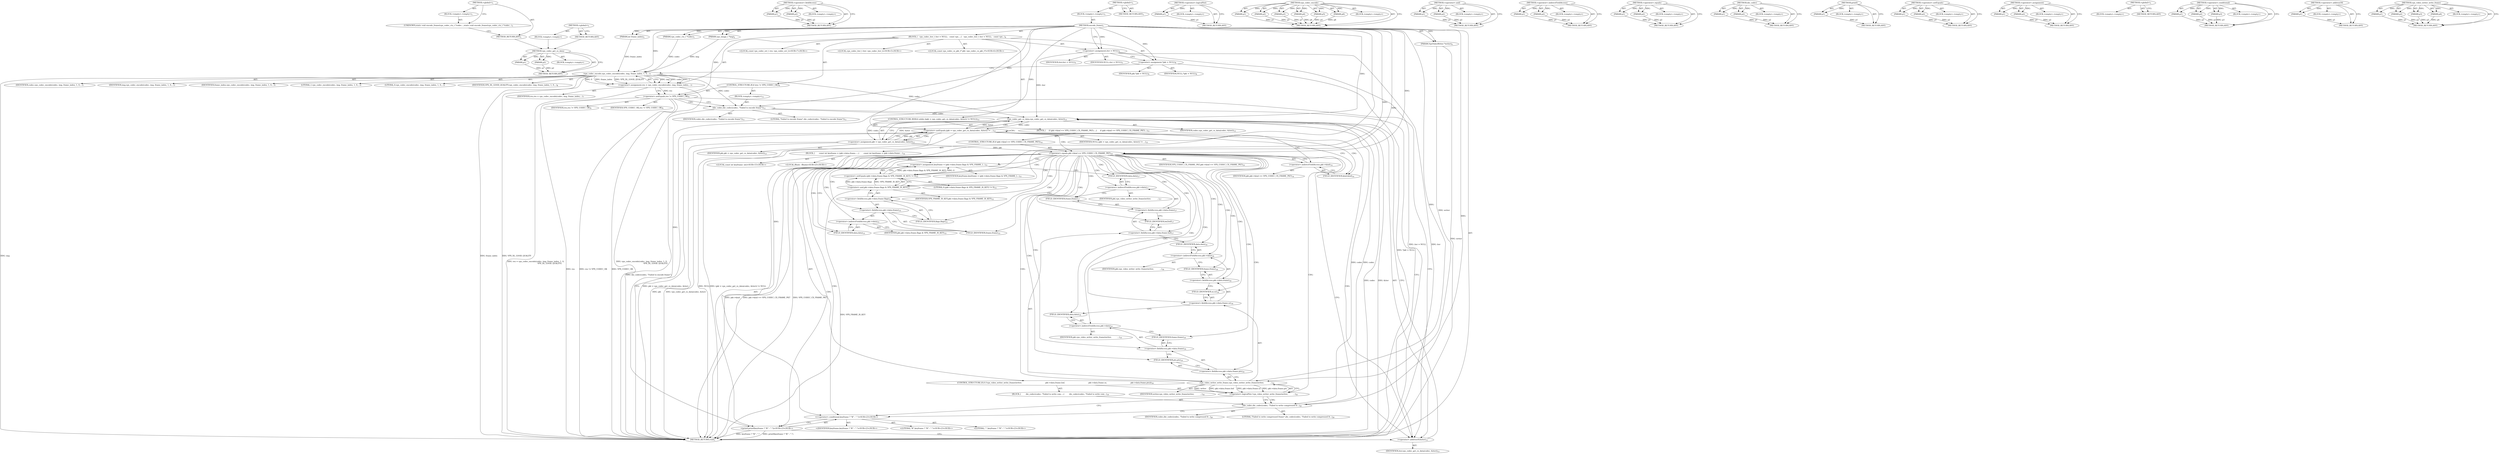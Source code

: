digraph "&lt;global&gt;" {
vulnerable_167 [label=<(METHOD,vpx_codec_get_cx_data)>];
vulnerable_168 [label=<(PARAM,p1)>];
vulnerable_169 [label=<(PARAM,p2)>];
vulnerable_170 [label=<(BLOCK,&lt;empty&gt;,&lt;empty&gt;)>];
vulnerable_171 [label=<(METHOD_RETURN,ANY)>];
vulnerable_191 [label=<(METHOD,&lt;operator&gt;.fieldAccess)>];
vulnerable_192 [label=<(PARAM,p1)>];
vulnerable_193 [label=<(PARAM,p2)>];
vulnerable_194 [label=<(BLOCK,&lt;empty&gt;,&lt;empty&gt;)>];
vulnerable_195 [label=<(METHOD_RETURN,ANY)>];
vulnerable_6 [label=<(METHOD,&lt;global&gt;)<SUB>1</SUB>>];
vulnerable_7 [label=<(BLOCK,&lt;empty&gt;,&lt;empty&gt;)<SUB>1</SUB>>];
vulnerable_8 [label=<(METHOD,encode_frame)<SUB>1</SUB>>];
vulnerable_9 [label=<(PARAM,vpx_codec_ctx_t *codec)<SUB>1</SUB>>];
vulnerable_10 [label=<(PARAM,vpx_image_t *img)<SUB>2</SUB>>];
vulnerable_11 [label=<(PARAM,int frame_index)<SUB>3</SUB>>];
vulnerable_12 [label=<(PARAM,VpxVideoWriter *writer)<SUB>4</SUB>>];
vulnerable_13 [label=<(BLOCK,{
   vpx_codec_iter_t iter = NULL;
   const vpx...,{
   vpx_codec_iter_t iter = NULL;
   const vpx...)<SUB>4</SUB>>];
vulnerable_14 [label="<(LOCAL,vpx_codec_iter_t iter: vpx_codec_iter_t)<SUB>5</SUB>>"];
vulnerable_15 [label=<(&lt;operator&gt;.assignment,iter = NULL)<SUB>5</SUB>>];
vulnerable_16 [label=<(IDENTIFIER,iter,iter = NULL)<SUB>5</SUB>>];
vulnerable_17 [label=<(IDENTIFIER,NULL,iter = NULL)<SUB>5</SUB>>];
vulnerable_18 [label="<(LOCAL,const vpx_codec_cx_pkt_t* pkt: vpx_codec_cx_pkt_t*)<SUB>6</SUB>>"];
vulnerable_19 [label=<(&lt;operator&gt;.assignment,*pkt = NULL)<SUB>6</SUB>>];
vulnerable_20 [label=<(IDENTIFIER,pkt,*pkt = NULL)<SUB>6</SUB>>];
vulnerable_21 [label=<(IDENTIFIER,NULL,*pkt = NULL)<SUB>6</SUB>>];
vulnerable_22 [label="<(LOCAL,const vpx_codec_err_t res: vpx_codec_err_t)<SUB>7</SUB>>"];
vulnerable_23 [label=<(&lt;operator&gt;.assignment,res = vpx_codec_encode(codec, img, frame_index,...)<SUB>7</SUB>>];
vulnerable_24 [label=<(IDENTIFIER,res,res = vpx_codec_encode(codec, img, frame_index,...)<SUB>7</SUB>>];
vulnerable_25 [label=<(vpx_codec_encode,vpx_codec_encode(codec, img, frame_index, 1, 0,...)<SUB>7</SUB>>];
vulnerable_26 [label=<(IDENTIFIER,codec,vpx_codec_encode(codec, img, frame_index, 1, 0,...)<SUB>7</SUB>>];
vulnerable_27 [label=<(IDENTIFIER,img,vpx_codec_encode(codec, img, frame_index, 1, 0,...)<SUB>7</SUB>>];
vulnerable_28 [label=<(IDENTIFIER,frame_index,vpx_codec_encode(codec, img, frame_index, 1, 0,...)<SUB>7</SUB>>];
vulnerable_29 [label=<(LITERAL,1,vpx_codec_encode(codec, img, frame_index, 1, 0,...)<SUB>7</SUB>>];
vulnerable_30 [label=<(LITERAL,0,vpx_codec_encode(codec, img, frame_index, 1, 0,...)<SUB>7</SUB>>];
vulnerable_31 [label=<(IDENTIFIER,VPX_DL_GOOD_QUALITY,vpx_codec_encode(codec, img, frame_index, 1, 0,...)<SUB>8</SUB>>];
vulnerable_32 [label=<(CONTROL_STRUCTURE,IF,if (res != VPX_CODEC_OK))<SUB>9</SUB>>];
vulnerable_33 [label=<(&lt;operator&gt;.notEquals,res != VPX_CODEC_OK)<SUB>9</SUB>>];
vulnerable_34 [label=<(IDENTIFIER,res,res != VPX_CODEC_OK)<SUB>9</SUB>>];
vulnerable_35 [label=<(IDENTIFIER,VPX_CODEC_OK,res != VPX_CODEC_OK)<SUB>9</SUB>>];
vulnerable_36 [label=<(BLOCK,&lt;empty&gt;,&lt;empty&gt;)<SUB>11</SUB>>];
vulnerable_37 [label=<(die_codec,die_codec(codec, &quot;Failed to encode frame&quot;))<SUB>11</SUB>>];
vulnerable_38 [label=<(IDENTIFIER,codec,die_codec(codec, &quot;Failed to encode frame&quot;))<SUB>11</SUB>>];
vulnerable_39 [label=<(LITERAL,&quot;Failed to encode frame&quot;,die_codec(codec, &quot;Failed to encode frame&quot;))<SUB>11</SUB>>];
vulnerable_40 [label=<(CONTROL_STRUCTURE,WHILE,while ((pkt = vpx_codec_get_cx_data(codec, &amp;iter)) != NULL))<SUB>13</SUB>>];
vulnerable_41 [label=<(&lt;operator&gt;.notEquals,(pkt = vpx_codec_get_cx_data(codec, &amp;iter)) != ...)<SUB>13</SUB>>];
vulnerable_42 [label=<(&lt;operator&gt;.assignment,pkt = vpx_codec_get_cx_data(codec, &amp;iter))<SUB>13</SUB>>];
vulnerable_43 [label=<(IDENTIFIER,pkt,pkt = vpx_codec_get_cx_data(codec, &amp;iter))<SUB>13</SUB>>];
vulnerable_44 [label=<(vpx_codec_get_cx_data,vpx_codec_get_cx_data(codec, &amp;iter))<SUB>13</SUB>>];
vulnerable_45 [label=<(IDENTIFIER,codec,vpx_codec_get_cx_data(codec, &amp;iter))<SUB>13</SUB>>];
vulnerable_46 [label=<(&lt;operator&gt;.addressOf,&amp;iter)<SUB>13</SUB>>];
vulnerable_47 [label=<(IDENTIFIER,iter,vpx_codec_get_cx_data(codec, &amp;iter))<SUB>13</SUB>>];
vulnerable_48 [label=<(IDENTIFIER,NULL,(pkt = vpx_codec_get_cx_data(codec, &amp;iter)) != ...)<SUB>13</SUB>>];
vulnerable_49 [label=<(BLOCK,{
     if (pkt-&gt;kind == VPX_CODEC_CX_FRAME_PKT)...,{
     if (pkt-&gt;kind == VPX_CODEC_CX_FRAME_PKT)...)<SUB>13</SUB>>];
vulnerable_50 [label=<(CONTROL_STRUCTURE,IF,if (pkt-&gt;kind == VPX_CODEC_CX_FRAME_PKT))<SUB>14</SUB>>];
vulnerable_51 [label=<(&lt;operator&gt;.equals,pkt-&gt;kind == VPX_CODEC_CX_FRAME_PKT)<SUB>14</SUB>>];
vulnerable_52 [label=<(&lt;operator&gt;.indirectFieldAccess,pkt-&gt;kind)<SUB>14</SUB>>];
vulnerable_53 [label=<(IDENTIFIER,pkt,pkt-&gt;kind == VPX_CODEC_CX_FRAME_PKT)<SUB>14</SUB>>];
vulnerable_54 [label=<(FIELD_IDENTIFIER,kind,kind)<SUB>14</SUB>>];
vulnerable_55 [label=<(IDENTIFIER,VPX_CODEC_CX_FRAME_PKT,pkt-&gt;kind == VPX_CODEC_CX_FRAME_PKT)<SUB>14</SUB>>];
vulnerable_56 [label=<(BLOCK,{
       const int keyframe = (pkt-&gt;data.frame....,{
       const int keyframe = (pkt-&gt;data.frame....)<SUB>14</SUB>>];
vulnerable_57 [label="<(LOCAL,const int keyframe: int)<SUB>15</SUB>>"];
vulnerable_58 [label=<(&lt;operator&gt;.assignment,keyframe = (pkt-&gt;data.frame.flags &amp; VPX_FRAME_I...)<SUB>15</SUB>>];
vulnerable_59 [label=<(IDENTIFIER,keyframe,keyframe = (pkt-&gt;data.frame.flags &amp; VPX_FRAME_I...)<SUB>15</SUB>>];
vulnerable_60 [label=<(&lt;operator&gt;.notEquals,(pkt-&gt;data.frame.flags &amp; VPX_FRAME_IS_KEY) != 0)<SUB>15</SUB>>];
vulnerable_61 [label=<(&lt;operator&gt;.and,pkt-&gt;data.frame.flags &amp; VPX_FRAME_IS_KEY)<SUB>15</SUB>>];
vulnerable_62 [label=<(&lt;operator&gt;.fieldAccess,pkt-&gt;data.frame.flags)<SUB>15</SUB>>];
vulnerable_63 [label=<(&lt;operator&gt;.fieldAccess,pkt-&gt;data.frame)<SUB>15</SUB>>];
vulnerable_64 [label=<(&lt;operator&gt;.indirectFieldAccess,pkt-&gt;data)<SUB>15</SUB>>];
vulnerable_65 [label=<(IDENTIFIER,pkt,pkt-&gt;data.frame.flags &amp; VPX_FRAME_IS_KEY)<SUB>15</SUB>>];
vulnerable_66 [label=<(FIELD_IDENTIFIER,data,data)<SUB>15</SUB>>];
vulnerable_67 [label=<(FIELD_IDENTIFIER,frame,frame)<SUB>15</SUB>>];
vulnerable_68 [label=<(FIELD_IDENTIFIER,flags,flags)<SUB>15</SUB>>];
vulnerable_69 [label=<(IDENTIFIER,VPX_FRAME_IS_KEY,pkt-&gt;data.frame.flags &amp; VPX_FRAME_IS_KEY)<SUB>15</SUB>>];
vulnerable_70 [label=<(LITERAL,0,(pkt-&gt;data.frame.flags &amp; VPX_FRAME_IS_KEY) != 0)<SUB>15</SUB>>];
vulnerable_71 [label=<(CONTROL_STRUCTURE,IF,if (!vpx_video_writer_write_frame(writer,
                                        pkt-&gt;data.frame.buf,
                                        pkt-&gt;data.frame.sz,
                                        pkt-&gt;data.frame.pts)))<SUB>16</SUB>>];
vulnerable_72 [label=<(&lt;operator&gt;.logicalNot,!vpx_video_writer_write_frame(writer,
         ...)<SUB>16</SUB>>];
vulnerable_73 [label=<(vpx_video_writer_write_frame,vpx_video_writer_write_frame(writer,
          ...)<SUB>16</SUB>>];
vulnerable_74 [label=<(IDENTIFIER,writer,vpx_video_writer_write_frame(writer,
          ...)<SUB>16</SUB>>];
vulnerable_75 [label=<(&lt;operator&gt;.fieldAccess,pkt-&gt;data.frame.buf)<SUB>17</SUB>>];
vulnerable_76 [label=<(&lt;operator&gt;.fieldAccess,pkt-&gt;data.frame)<SUB>17</SUB>>];
vulnerable_77 [label=<(&lt;operator&gt;.indirectFieldAccess,pkt-&gt;data)<SUB>17</SUB>>];
vulnerable_78 [label=<(IDENTIFIER,pkt,vpx_video_writer_write_frame(writer,
          ...)<SUB>17</SUB>>];
vulnerable_79 [label=<(FIELD_IDENTIFIER,data,data)<SUB>17</SUB>>];
vulnerable_80 [label=<(FIELD_IDENTIFIER,frame,frame)<SUB>17</SUB>>];
vulnerable_81 [label=<(FIELD_IDENTIFIER,buf,buf)<SUB>17</SUB>>];
vulnerable_82 [label=<(&lt;operator&gt;.fieldAccess,pkt-&gt;data.frame.sz)<SUB>18</SUB>>];
vulnerable_83 [label=<(&lt;operator&gt;.fieldAccess,pkt-&gt;data.frame)<SUB>18</SUB>>];
vulnerable_84 [label=<(&lt;operator&gt;.indirectFieldAccess,pkt-&gt;data)<SUB>18</SUB>>];
vulnerable_85 [label=<(IDENTIFIER,pkt,vpx_video_writer_write_frame(writer,
          ...)<SUB>18</SUB>>];
vulnerable_86 [label=<(FIELD_IDENTIFIER,data,data)<SUB>18</SUB>>];
vulnerable_87 [label=<(FIELD_IDENTIFIER,frame,frame)<SUB>18</SUB>>];
vulnerable_88 [label=<(FIELD_IDENTIFIER,sz,sz)<SUB>18</SUB>>];
vulnerable_89 [label=<(&lt;operator&gt;.fieldAccess,pkt-&gt;data.frame.pts)<SUB>19</SUB>>];
vulnerable_90 [label=<(&lt;operator&gt;.fieldAccess,pkt-&gt;data.frame)<SUB>19</SUB>>];
vulnerable_91 [label=<(&lt;operator&gt;.indirectFieldAccess,pkt-&gt;data)<SUB>19</SUB>>];
vulnerable_92 [label=<(IDENTIFIER,pkt,vpx_video_writer_write_frame(writer,
          ...)<SUB>19</SUB>>];
vulnerable_93 [label=<(FIELD_IDENTIFIER,data,data)<SUB>19</SUB>>];
vulnerable_94 [label=<(FIELD_IDENTIFIER,frame,frame)<SUB>19</SUB>>];
vulnerable_95 [label=<(FIELD_IDENTIFIER,pts,pts)<SUB>19</SUB>>];
vulnerable_96 [label=<(BLOCK,{
        die_codec(codec, &quot;Failed to write com...,{
        die_codec(codec, &quot;Failed to write com...)<SUB>19</SUB>>];
vulnerable_97 [label=<(die_codec,die_codec(codec, &quot;Failed to write compressed fr...)<SUB>20</SUB>>];
vulnerable_98 [label=<(IDENTIFIER,codec,die_codec(codec, &quot;Failed to write compressed fr...)<SUB>20</SUB>>];
vulnerable_99 [label=<(LITERAL,&quot;Failed to write compressed frame&quot;,die_codec(codec, &quot;Failed to write compressed fr...)<SUB>20</SUB>>];
vulnerable_100 [label="<(printf,printf(keyframe ? &quot;K&quot; : &quot;.&quot;))<SUB>23</SUB>>"];
vulnerable_101 [label="<(&lt;operator&gt;.conditional,keyframe ? &quot;K&quot; : &quot;.&quot;)<SUB>23</SUB>>"];
vulnerable_102 [label="<(IDENTIFIER,keyframe,keyframe ? &quot;K&quot; : &quot;.&quot;)<SUB>23</SUB>>"];
vulnerable_103 [label="<(LITERAL,&quot;K&quot;,keyframe ? &quot;K&quot; : &quot;.&quot;)<SUB>23</SUB>>"];
vulnerable_104 [label="<(LITERAL,&quot;.&quot;,keyframe ? &quot;K&quot; : &quot;.&quot;)<SUB>23</SUB>>"];
vulnerable_105 [label="<(LOCAL,fflush : fflush)<SUB>25</SUB>>"];
vulnerable_106 [label=<(METHOD_RETURN,void)<SUB>1</SUB>>];
vulnerable_108 [label=<(METHOD_RETURN,ANY)<SUB>1</SUB>>];
vulnerable_196 [label=<(METHOD,&lt;operator&gt;.logicalNot)>];
vulnerable_197 [label=<(PARAM,p1)>];
vulnerable_198 [label=<(BLOCK,&lt;empty&gt;,&lt;empty&gt;)>];
vulnerable_199 [label=<(METHOD_RETURN,ANY)>];
vulnerable_148 [label=<(METHOD,vpx_codec_encode)>];
vulnerable_149 [label=<(PARAM,p1)>];
vulnerable_150 [label=<(PARAM,p2)>];
vulnerable_151 [label=<(PARAM,p3)>];
vulnerable_152 [label=<(PARAM,p4)>];
vulnerable_153 [label=<(PARAM,p5)>];
vulnerable_154 [label=<(PARAM,p6)>];
vulnerable_155 [label=<(BLOCK,&lt;empty&gt;,&lt;empty&gt;)>];
vulnerable_156 [label=<(METHOD_RETURN,ANY)>];
vulnerable_186 [label=<(METHOD,&lt;operator&gt;.and)>];
vulnerable_187 [label=<(PARAM,p1)>];
vulnerable_188 [label=<(PARAM,p2)>];
vulnerable_189 [label=<(BLOCK,&lt;empty&gt;,&lt;empty&gt;)>];
vulnerable_190 [label=<(METHOD_RETURN,ANY)>];
vulnerable_181 [label=<(METHOD,&lt;operator&gt;.indirectFieldAccess)>];
vulnerable_182 [label=<(PARAM,p1)>];
vulnerable_183 [label=<(PARAM,p2)>];
vulnerable_184 [label=<(BLOCK,&lt;empty&gt;,&lt;empty&gt;)>];
vulnerable_185 [label=<(METHOD_RETURN,ANY)>];
vulnerable_176 [label=<(METHOD,&lt;operator&gt;.equals)>];
vulnerable_177 [label=<(PARAM,p1)>];
vulnerable_178 [label=<(PARAM,p2)>];
vulnerable_179 [label=<(BLOCK,&lt;empty&gt;,&lt;empty&gt;)>];
vulnerable_180 [label=<(METHOD_RETURN,ANY)>];
vulnerable_162 [label=<(METHOD,die_codec)>];
vulnerable_163 [label=<(PARAM,p1)>];
vulnerable_164 [label=<(PARAM,p2)>];
vulnerable_165 [label=<(BLOCK,&lt;empty&gt;,&lt;empty&gt;)>];
vulnerable_166 [label=<(METHOD_RETURN,ANY)>];
vulnerable_207 [label=<(METHOD,printf)>];
vulnerable_208 [label=<(PARAM,p1)>];
vulnerable_209 [label=<(BLOCK,&lt;empty&gt;,&lt;empty&gt;)>];
vulnerable_210 [label=<(METHOD_RETURN,ANY)>];
vulnerable_157 [label=<(METHOD,&lt;operator&gt;.notEquals)>];
vulnerable_158 [label=<(PARAM,p1)>];
vulnerable_159 [label=<(PARAM,p2)>];
vulnerable_160 [label=<(BLOCK,&lt;empty&gt;,&lt;empty&gt;)>];
vulnerable_161 [label=<(METHOD_RETURN,ANY)>];
vulnerable_143 [label=<(METHOD,&lt;operator&gt;.assignment)>];
vulnerable_144 [label=<(PARAM,p1)>];
vulnerable_145 [label=<(PARAM,p2)>];
vulnerable_146 [label=<(BLOCK,&lt;empty&gt;,&lt;empty&gt;)>];
vulnerable_147 [label=<(METHOD_RETURN,ANY)>];
vulnerable_137 [label=<(METHOD,&lt;global&gt;)<SUB>1</SUB>>];
vulnerable_138 [label=<(BLOCK,&lt;empty&gt;,&lt;empty&gt;)>];
vulnerable_139 [label=<(METHOD_RETURN,ANY)>];
vulnerable_211 [label=<(METHOD,&lt;operator&gt;.conditional)>];
vulnerable_212 [label=<(PARAM,p1)>];
vulnerable_213 [label=<(PARAM,p2)>];
vulnerable_214 [label=<(PARAM,p3)>];
vulnerable_215 [label=<(BLOCK,&lt;empty&gt;,&lt;empty&gt;)>];
vulnerable_216 [label=<(METHOD_RETURN,ANY)>];
vulnerable_172 [label=<(METHOD,&lt;operator&gt;.addressOf)>];
vulnerable_173 [label=<(PARAM,p1)>];
vulnerable_174 [label=<(BLOCK,&lt;empty&gt;,&lt;empty&gt;)>];
vulnerable_175 [label=<(METHOD_RETURN,ANY)>];
vulnerable_200 [label=<(METHOD,vpx_video_writer_write_frame)>];
vulnerable_201 [label=<(PARAM,p1)>];
vulnerable_202 [label=<(PARAM,p2)>];
vulnerable_203 [label=<(PARAM,p3)>];
vulnerable_204 [label=<(PARAM,p4)>];
vulnerable_205 [label=<(BLOCK,&lt;empty&gt;,&lt;empty&gt;)>];
vulnerable_206 [label=<(METHOD_RETURN,ANY)>];
fixed_6 [label=<(METHOD,&lt;global&gt;)<SUB>1</SUB>>];
fixed_7 [label=<(BLOCK,&lt;empty&gt;,&lt;empty&gt;)<SUB>1</SUB>>];
fixed_8 [label=<(UNKNOWN,static void encode_frame(vpx_codec_ctx_t *codec...,static void encode_frame(vpx_codec_ctx_t *codec...)<SUB>1</SUB>>];
fixed_9 [label=<(METHOD_RETURN,ANY)<SUB>1</SUB>>];
fixed_14 [label=<(METHOD,&lt;global&gt;)<SUB>1</SUB>>];
fixed_15 [label=<(BLOCK,&lt;empty&gt;,&lt;empty&gt;)>];
fixed_16 [label=<(METHOD_RETURN,ANY)>];
vulnerable_167 -> vulnerable_168  [key=0, label="AST: "];
vulnerable_167 -> vulnerable_168  [key=1, label="DDG: "];
vulnerable_167 -> vulnerable_170  [key=0, label="AST: "];
vulnerable_167 -> vulnerable_169  [key=0, label="AST: "];
vulnerable_167 -> vulnerable_169  [key=1, label="DDG: "];
vulnerable_167 -> vulnerable_171  [key=0, label="AST: "];
vulnerable_167 -> vulnerable_171  [key=1, label="CFG: "];
vulnerable_168 -> vulnerable_171  [key=0, label="DDG: p1"];
vulnerable_169 -> vulnerable_171  [key=0, label="DDG: p2"];
vulnerable_191 -> vulnerable_192  [key=0, label="AST: "];
vulnerable_191 -> vulnerable_192  [key=1, label="DDG: "];
vulnerable_191 -> vulnerable_194  [key=0, label="AST: "];
vulnerable_191 -> vulnerable_193  [key=0, label="AST: "];
vulnerable_191 -> vulnerable_193  [key=1, label="DDG: "];
vulnerable_191 -> vulnerable_195  [key=0, label="AST: "];
vulnerable_191 -> vulnerable_195  [key=1, label="CFG: "];
vulnerable_192 -> vulnerable_195  [key=0, label="DDG: p1"];
vulnerable_193 -> vulnerable_195  [key=0, label="DDG: p2"];
vulnerable_6 -> vulnerable_7  [key=0, label="AST: "];
vulnerable_6 -> vulnerable_108  [key=0, label="AST: "];
vulnerable_6 -> vulnerable_108  [key=1, label="CFG: "];
vulnerable_7 -> vulnerable_8  [key=0, label="AST: "];
vulnerable_8 -> vulnerable_9  [key=0, label="AST: "];
vulnerable_8 -> vulnerable_9  [key=1, label="DDG: "];
vulnerable_8 -> vulnerable_10  [key=0, label="AST: "];
vulnerable_8 -> vulnerable_10  [key=1, label="DDG: "];
vulnerable_8 -> vulnerable_11  [key=0, label="AST: "];
vulnerable_8 -> vulnerable_11  [key=1, label="DDG: "];
vulnerable_8 -> vulnerable_12  [key=0, label="AST: "];
vulnerable_8 -> vulnerable_12  [key=1, label="DDG: "];
vulnerable_8 -> vulnerable_13  [key=0, label="AST: "];
vulnerable_8 -> vulnerable_106  [key=0, label="AST: "];
vulnerable_8 -> vulnerable_15  [key=0, label="CFG: "];
vulnerable_8 -> vulnerable_15  [key=1, label="DDG: "];
vulnerable_8 -> vulnerable_19  [key=0, label="DDG: "];
vulnerable_8 -> vulnerable_25  [key=0, label="DDG: "];
vulnerable_8 -> vulnerable_33  [key=0, label="DDG: "];
vulnerable_8 -> vulnerable_41  [key=0, label="DDG: "];
vulnerable_8 -> vulnerable_37  [key=0, label="DDG: "];
vulnerable_8 -> vulnerable_44  [key=0, label="DDG: "];
vulnerable_8 -> vulnerable_51  [key=0, label="DDG: "];
vulnerable_8 -> vulnerable_100  [key=0, label="DDG: "];
vulnerable_8 -> vulnerable_60  [key=0, label="DDG: "];
vulnerable_8 -> vulnerable_101  [key=0, label="DDG: "];
vulnerable_8 -> vulnerable_61  [key=0, label="DDG: "];
vulnerable_8 -> vulnerable_73  [key=0, label="DDG: "];
vulnerable_8 -> vulnerable_97  [key=0, label="DDG: "];
vulnerable_9 -> vulnerable_25  [key=0, label="DDG: codec"];
vulnerable_10 -> vulnerable_25  [key=0, label="DDG: img"];
vulnerable_11 -> vulnerable_25  [key=0, label="DDG: frame_index"];
vulnerable_12 -> vulnerable_106  [key=0, label="DDG: writer"];
vulnerable_12 -> vulnerable_73  [key=0, label="DDG: writer"];
vulnerable_13 -> vulnerable_14  [key=0, label="AST: "];
vulnerable_13 -> vulnerable_15  [key=0, label="AST: "];
vulnerable_13 -> vulnerable_18  [key=0, label="AST: "];
vulnerable_13 -> vulnerable_19  [key=0, label="AST: "];
vulnerable_13 -> vulnerable_22  [key=0, label="AST: "];
vulnerable_13 -> vulnerable_23  [key=0, label="AST: "];
vulnerable_13 -> vulnerable_32  [key=0, label="AST: "];
vulnerable_13 -> vulnerable_40  [key=0, label="AST: "];
vulnerable_15 -> vulnerable_16  [key=0, label="AST: "];
vulnerable_15 -> vulnerable_17  [key=0, label="AST: "];
vulnerable_15 -> vulnerable_19  [key=0, label="CFG: "];
vulnerable_15 -> vulnerable_106  [key=0, label="DDG: iter"];
vulnerable_15 -> vulnerable_106  [key=1, label="DDG: iter = NULL"];
vulnerable_15 -> vulnerable_44  [key=0, label="DDG: iter"];
vulnerable_19 -> vulnerable_20  [key=0, label="AST: "];
vulnerable_19 -> vulnerable_21  [key=0, label="AST: "];
vulnerable_19 -> vulnerable_25  [key=0, label="CFG: "];
vulnerable_19 -> vulnerable_106  [key=0, label="DDG: *pkt = NULL"];
vulnerable_23 -> vulnerable_24  [key=0, label="AST: "];
vulnerable_23 -> vulnerable_25  [key=0, label="AST: "];
vulnerable_23 -> vulnerable_33  [key=0, label="CFG: "];
vulnerable_23 -> vulnerable_33  [key=1, label="DDG: res"];
vulnerable_23 -> vulnerable_106  [key=0, label="DDG: vpx_codec_encode(codec, img, frame_index, 1, 0,
                                               VPX_DL_GOOD_QUALITY)"];
vulnerable_23 -> vulnerable_106  [key=1, label="DDG: res = vpx_codec_encode(codec, img, frame_index, 1, 0,
                                               VPX_DL_GOOD_QUALITY)"];
vulnerable_25 -> vulnerable_26  [key=0, label="AST: "];
vulnerable_25 -> vulnerable_27  [key=0, label="AST: "];
vulnerable_25 -> vulnerable_28  [key=0, label="AST: "];
vulnerable_25 -> vulnerable_29  [key=0, label="AST: "];
vulnerable_25 -> vulnerable_30  [key=0, label="AST: "];
vulnerable_25 -> vulnerable_31  [key=0, label="AST: "];
vulnerable_25 -> vulnerable_23  [key=0, label="CFG: "];
vulnerable_25 -> vulnerable_23  [key=1, label="DDG: img"];
vulnerable_25 -> vulnerable_23  [key=2, label="DDG: codec"];
vulnerable_25 -> vulnerable_23  [key=3, label="DDG: 1"];
vulnerable_25 -> vulnerable_23  [key=4, label="DDG: 0"];
vulnerable_25 -> vulnerable_23  [key=5, label="DDG: frame_index"];
vulnerable_25 -> vulnerable_23  [key=6, label="DDG: VPX_DL_GOOD_QUALITY"];
vulnerable_25 -> vulnerable_106  [key=0, label="DDG: img"];
vulnerable_25 -> vulnerable_106  [key=1, label="DDG: frame_index"];
vulnerable_25 -> vulnerable_106  [key=2, label="DDG: VPX_DL_GOOD_QUALITY"];
vulnerable_25 -> vulnerable_37  [key=0, label="DDG: codec"];
vulnerable_25 -> vulnerable_44  [key=0, label="DDG: codec"];
vulnerable_32 -> vulnerable_33  [key=0, label="AST: "];
vulnerable_32 -> vulnerable_36  [key=0, label="AST: "];
vulnerable_33 -> vulnerable_34  [key=0, label="AST: "];
vulnerable_33 -> vulnerable_35  [key=0, label="AST: "];
vulnerable_33 -> vulnerable_37  [key=0, label="CFG: "];
vulnerable_33 -> vulnerable_37  [key=1, label="CDG: "];
vulnerable_33 -> vulnerable_46  [key=0, label="CFG: "];
vulnerable_33 -> vulnerable_106  [key=0, label="DDG: res"];
vulnerable_33 -> vulnerable_106  [key=1, label="DDG: res != VPX_CODEC_OK"];
vulnerable_33 -> vulnerable_106  [key=2, label="DDG: VPX_CODEC_OK"];
vulnerable_36 -> vulnerable_37  [key=0, label="AST: "];
vulnerable_37 -> vulnerable_38  [key=0, label="AST: "];
vulnerable_37 -> vulnerable_39  [key=0, label="AST: "];
vulnerable_37 -> vulnerable_46  [key=0, label="CFG: "];
vulnerable_37 -> vulnerable_106  [key=0, label="DDG: die_codec(codec, &quot;Failed to encode frame&quot;)"];
vulnerable_37 -> vulnerable_44  [key=0, label="DDG: codec"];
vulnerable_40 -> vulnerable_41  [key=0, label="AST: "];
vulnerable_40 -> vulnerable_49  [key=0, label="AST: "];
vulnerable_41 -> vulnerable_42  [key=0, label="AST: "];
vulnerable_41 -> vulnerable_42  [key=1, label="CDG: "];
vulnerable_41 -> vulnerable_48  [key=0, label="AST: "];
vulnerable_41 -> vulnerable_106  [key=0, label="CFG: "];
vulnerable_41 -> vulnerable_106  [key=1, label="DDG: pkt = vpx_codec_get_cx_data(codec, &amp;iter)"];
vulnerable_41 -> vulnerable_106  [key=2, label="DDG: NULL"];
vulnerable_41 -> vulnerable_106  [key=3, label="DDG: (pkt = vpx_codec_get_cx_data(codec, &amp;iter)) != NULL"];
vulnerable_41 -> vulnerable_54  [key=0, label="CFG: "];
vulnerable_41 -> vulnerable_54  [key=1, label="CDG: "];
vulnerable_41 -> vulnerable_51  [key=0, label="CDG: "];
vulnerable_41 -> vulnerable_52  [key=0, label="CDG: "];
vulnerable_41 -> vulnerable_46  [key=0, label="CDG: "];
vulnerable_41 -> vulnerable_44  [key=0, label="CDG: "];
vulnerable_41 -> vulnerable_41  [key=0, label="CDG: "];
vulnerable_42 -> vulnerable_43  [key=0, label="AST: "];
vulnerable_42 -> vulnerable_44  [key=0, label="AST: "];
vulnerable_42 -> vulnerable_41  [key=0, label="CFG: "];
vulnerable_42 -> vulnerable_41  [key=1, label="DDG: pkt"];
vulnerable_42 -> vulnerable_106  [key=0, label="DDG: pkt"];
vulnerable_42 -> vulnerable_106  [key=1, label="DDG: vpx_codec_get_cx_data(codec, &amp;iter)"];
vulnerable_42 -> vulnerable_51  [key=0, label="DDG: pkt"];
vulnerable_44 -> vulnerable_45  [key=0, label="AST: "];
vulnerable_44 -> vulnerable_46  [key=0, label="AST: "];
vulnerable_44 -> vulnerable_42  [key=0, label="CFG: "];
vulnerable_44 -> vulnerable_42  [key=1, label="DDG: codec"];
vulnerable_44 -> vulnerable_42  [key=2, label="DDG: &amp;iter"];
vulnerable_44 -> vulnerable_106  [key=0, label="DDG: codec"];
vulnerable_44 -> vulnerable_106  [key=1, label="DDG: &amp;iter"];
vulnerable_44 -> vulnerable_41  [key=0, label="DDG: codec"];
vulnerable_44 -> vulnerable_41  [key=1, label="DDG: &amp;iter"];
vulnerable_44 -> vulnerable_97  [key=0, label="DDG: codec"];
vulnerable_46 -> vulnerable_47  [key=0, label="AST: "];
vulnerable_46 -> vulnerable_44  [key=0, label="CFG: "];
vulnerable_49 -> vulnerable_50  [key=0, label="AST: "];
vulnerable_50 -> vulnerable_51  [key=0, label="AST: "];
vulnerable_50 -> vulnerable_56  [key=0, label="AST: "];
vulnerable_51 -> vulnerable_52  [key=0, label="AST: "];
vulnerable_51 -> vulnerable_55  [key=0, label="AST: "];
vulnerable_51 -> vulnerable_46  [key=0, label="CFG: "];
vulnerable_51 -> vulnerable_66  [key=0, label="CFG: "];
vulnerable_51 -> vulnerable_66  [key=1, label="CDG: "];
vulnerable_51 -> vulnerable_106  [key=0, label="DDG: pkt-&gt;kind"];
vulnerable_51 -> vulnerable_106  [key=1, label="DDG: pkt-&gt;kind == VPX_CODEC_CX_FRAME_PKT"];
vulnerable_51 -> vulnerable_106  [key=2, label="DDG: VPX_CODEC_CX_FRAME_PKT"];
vulnerable_51 -> vulnerable_94  [key=0, label="CDG: "];
vulnerable_51 -> vulnerable_68  [key=0, label="CDG: "];
vulnerable_51 -> vulnerable_60  [key=0, label="CDG: "];
vulnerable_51 -> vulnerable_73  [key=0, label="CDG: "];
vulnerable_51 -> vulnerable_77  [key=0, label="CDG: "];
vulnerable_51 -> vulnerable_64  [key=0, label="CDG: "];
vulnerable_51 -> vulnerable_89  [key=0, label="CDG: "];
vulnerable_51 -> vulnerable_75  [key=0, label="CDG: "];
vulnerable_51 -> vulnerable_81  [key=0, label="CDG: "];
vulnerable_51 -> vulnerable_84  [key=0, label="CDG: "];
vulnerable_51 -> vulnerable_72  [key=0, label="CDG: "];
vulnerable_51 -> vulnerable_67  [key=0, label="CDG: "];
vulnerable_51 -> vulnerable_95  [key=0, label="CDG: "];
vulnerable_51 -> vulnerable_76  [key=0, label="CDG: "];
vulnerable_51 -> vulnerable_87  [key=0, label="CDG: "];
vulnerable_51 -> vulnerable_91  [key=0, label="CDG: "];
vulnerable_51 -> vulnerable_82  [key=0, label="CDG: "];
vulnerable_51 -> vulnerable_93  [key=0, label="CDG: "];
vulnerable_51 -> vulnerable_101  [key=0, label="CDG: "];
vulnerable_51 -> vulnerable_90  [key=0, label="CDG: "];
vulnerable_51 -> vulnerable_79  [key=0, label="CDG: "];
vulnerable_51 -> vulnerable_80  [key=0, label="CDG: "];
vulnerable_51 -> vulnerable_58  [key=0, label="CDG: "];
vulnerable_51 -> vulnerable_61  [key=0, label="CDG: "];
vulnerable_51 -> vulnerable_83  [key=0, label="CDG: "];
vulnerable_51 -> vulnerable_100  [key=0, label="CDG: "];
vulnerable_51 -> vulnerable_88  [key=0, label="CDG: "];
vulnerable_51 -> vulnerable_63  [key=0, label="CDG: "];
vulnerable_51 -> vulnerable_62  [key=0, label="CDG: "];
vulnerable_51 -> vulnerable_86  [key=0, label="CDG: "];
vulnerable_52 -> vulnerable_53  [key=0, label="AST: "];
vulnerable_52 -> vulnerable_54  [key=0, label="AST: "];
vulnerable_52 -> vulnerable_51  [key=0, label="CFG: "];
vulnerable_54 -> vulnerable_52  [key=0, label="CFG: "];
vulnerable_56 -> vulnerable_57  [key=0, label="AST: "];
vulnerable_56 -> vulnerable_58  [key=0, label="AST: "];
vulnerable_56 -> vulnerable_71  [key=0, label="AST: "];
vulnerable_56 -> vulnerable_100  [key=0, label="AST: "];
vulnerable_56 -> vulnerable_105  [key=0, label="AST: "];
vulnerable_58 -> vulnerable_59  [key=0, label="AST: "];
vulnerable_58 -> vulnerable_60  [key=0, label="AST: "];
vulnerable_58 -> vulnerable_79  [key=0, label="CFG: "];
vulnerable_60 -> vulnerable_61  [key=0, label="AST: "];
vulnerable_60 -> vulnerable_70  [key=0, label="AST: "];
vulnerable_60 -> vulnerable_58  [key=0, label="CFG: "];
vulnerable_60 -> vulnerable_58  [key=1, label="DDG: pkt-&gt;data.frame.flags &amp; VPX_FRAME_IS_KEY"];
vulnerable_60 -> vulnerable_58  [key=2, label="DDG: 0"];
vulnerable_61 -> vulnerable_62  [key=0, label="AST: "];
vulnerable_61 -> vulnerable_69  [key=0, label="AST: "];
vulnerable_61 -> vulnerable_60  [key=0, label="CFG: "];
vulnerable_61 -> vulnerable_60  [key=1, label="DDG: pkt-&gt;data.frame.flags"];
vulnerable_61 -> vulnerable_60  [key=2, label="DDG: VPX_FRAME_IS_KEY"];
vulnerable_61 -> vulnerable_106  [key=0, label="DDG: VPX_FRAME_IS_KEY"];
vulnerable_62 -> vulnerable_63  [key=0, label="AST: "];
vulnerable_62 -> vulnerable_68  [key=0, label="AST: "];
vulnerable_62 -> vulnerable_61  [key=0, label="CFG: "];
vulnerable_63 -> vulnerable_64  [key=0, label="AST: "];
vulnerable_63 -> vulnerable_67  [key=0, label="AST: "];
vulnerable_63 -> vulnerable_68  [key=0, label="CFG: "];
vulnerable_64 -> vulnerable_65  [key=0, label="AST: "];
vulnerable_64 -> vulnerable_66  [key=0, label="AST: "];
vulnerable_64 -> vulnerable_67  [key=0, label="CFG: "];
vulnerable_66 -> vulnerable_64  [key=0, label="CFG: "];
vulnerable_67 -> vulnerable_63  [key=0, label="CFG: "];
vulnerable_68 -> vulnerable_62  [key=0, label="CFG: "];
vulnerable_71 -> vulnerable_72  [key=0, label="AST: "];
vulnerable_71 -> vulnerable_96  [key=0, label="AST: "];
vulnerable_72 -> vulnerable_73  [key=0, label="AST: "];
vulnerable_72 -> vulnerable_97  [key=0, label="CFG: "];
vulnerable_72 -> vulnerable_97  [key=1, label="CDG: "];
vulnerable_72 -> vulnerable_101  [key=0, label="CFG: "];
vulnerable_73 -> vulnerable_74  [key=0, label="AST: "];
vulnerable_73 -> vulnerable_75  [key=0, label="AST: "];
vulnerable_73 -> vulnerable_82  [key=0, label="AST: "];
vulnerable_73 -> vulnerable_89  [key=0, label="AST: "];
vulnerable_73 -> vulnerable_72  [key=0, label="CFG: "];
vulnerable_73 -> vulnerable_72  [key=1, label="DDG: writer"];
vulnerable_73 -> vulnerable_72  [key=2, label="DDG: pkt-&gt;data.frame.buf"];
vulnerable_73 -> vulnerable_72  [key=3, label="DDG: pkt-&gt;data.frame.sz"];
vulnerable_73 -> vulnerable_72  [key=4, label="DDG: pkt-&gt;data.frame.pts"];
vulnerable_75 -> vulnerable_76  [key=0, label="AST: "];
vulnerable_75 -> vulnerable_81  [key=0, label="AST: "];
vulnerable_75 -> vulnerable_86  [key=0, label="CFG: "];
vulnerable_76 -> vulnerable_77  [key=0, label="AST: "];
vulnerable_76 -> vulnerable_80  [key=0, label="AST: "];
vulnerable_76 -> vulnerable_81  [key=0, label="CFG: "];
vulnerable_77 -> vulnerable_78  [key=0, label="AST: "];
vulnerable_77 -> vulnerable_79  [key=0, label="AST: "];
vulnerable_77 -> vulnerable_80  [key=0, label="CFG: "];
vulnerable_79 -> vulnerable_77  [key=0, label="CFG: "];
vulnerable_80 -> vulnerable_76  [key=0, label="CFG: "];
vulnerable_81 -> vulnerable_75  [key=0, label="CFG: "];
vulnerable_82 -> vulnerable_83  [key=0, label="AST: "];
vulnerable_82 -> vulnerable_88  [key=0, label="AST: "];
vulnerable_82 -> vulnerable_93  [key=0, label="CFG: "];
vulnerable_83 -> vulnerable_84  [key=0, label="AST: "];
vulnerable_83 -> vulnerable_87  [key=0, label="AST: "];
vulnerable_83 -> vulnerable_88  [key=0, label="CFG: "];
vulnerable_84 -> vulnerable_85  [key=0, label="AST: "];
vulnerable_84 -> vulnerable_86  [key=0, label="AST: "];
vulnerable_84 -> vulnerable_87  [key=0, label="CFG: "];
vulnerable_86 -> vulnerable_84  [key=0, label="CFG: "];
vulnerable_87 -> vulnerable_83  [key=0, label="CFG: "];
vulnerable_88 -> vulnerable_82  [key=0, label="CFG: "];
vulnerable_89 -> vulnerable_90  [key=0, label="AST: "];
vulnerable_89 -> vulnerable_95  [key=0, label="AST: "];
vulnerable_89 -> vulnerable_73  [key=0, label="CFG: "];
vulnerable_90 -> vulnerable_91  [key=0, label="AST: "];
vulnerable_90 -> vulnerable_94  [key=0, label="AST: "];
vulnerable_90 -> vulnerable_95  [key=0, label="CFG: "];
vulnerable_91 -> vulnerable_92  [key=0, label="AST: "];
vulnerable_91 -> vulnerable_93  [key=0, label="AST: "];
vulnerable_91 -> vulnerable_94  [key=0, label="CFG: "];
vulnerable_93 -> vulnerable_91  [key=0, label="CFG: "];
vulnerable_94 -> vulnerable_90  [key=0, label="CFG: "];
vulnerable_95 -> vulnerable_89  [key=0, label="CFG: "];
vulnerable_96 -> vulnerable_97  [key=0, label="AST: "];
vulnerable_97 -> vulnerable_98  [key=0, label="AST: "];
vulnerable_97 -> vulnerable_99  [key=0, label="AST: "];
vulnerable_97 -> vulnerable_101  [key=0, label="CFG: "];
vulnerable_97 -> vulnerable_44  [key=0, label="DDG: codec"];
vulnerable_100 -> vulnerable_101  [key=0, label="AST: "];
vulnerable_100 -> vulnerable_46  [key=0, label="CFG: "];
vulnerable_100 -> vulnerable_106  [key=0, label="DDG: keyframe ? &quot;K&quot; : &quot;.&quot;"];
vulnerable_100 -> vulnerable_106  [key=1, label="DDG: printf(keyframe ? &quot;K&quot; : &quot;.&quot;)"];
vulnerable_101 -> vulnerable_102  [key=0, label="AST: "];
vulnerable_101 -> vulnerable_103  [key=0, label="AST: "];
vulnerable_101 -> vulnerable_104  [key=0, label="AST: "];
vulnerable_101 -> vulnerable_100  [key=0, label="CFG: "];
vulnerable_196 -> vulnerable_197  [key=0, label="AST: "];
vulnerable_196 -> vulnerable_197  [key=1, label="DDG: "];
vulnerable_196 -> vulnerable_198  [key=0, label="AST: "];
vulnerable_196 -> vulnerable_199  [key=0, label="AST: "];
vulnerable_196 -> vulnerable_199  [key=1, label="CFG: "];
vulnerable_197 -> vulnerable_199  [key=0, label="DDG: p1"];
vulnerable_148 -> vulnerable_149  [key=0, label="AST: "];
vulnerable_148 -> vulnerable_149  [key=1, label="DDG: "];
vulnerable_148 -> vulnerable_155  [key=0, label="AST: "];
vulnerable_148 -> vulnerable_150  [key=0, label="AST: "];
vulnerable_148 -> vulnerable_150  [key=1, label="DDG: "];
vulnerable_148 -> vulnerable_156  [key=0, label="AST: "];
vulnerable_148 -> vulnerable_156  [key=1, label="CFG: "];
vulnerable_148 -> vulnerable_151  [key=0, label="AST: "];
vulnerable_148 -> vulnerable_151  [key=1, label="DDG: "];
vulnerable_148 -> vulnerable_152  [key=0, label="AST: "];
vulnerable_148 -> vulnerable_152  [key=1, label="DDG: "];
vulnerable_148 -> vulnerable_153  [key=0, label="AST: "];
vulnerable_148 -> vulnerable_153  [key=1, label="DDG: "];
vulnerable_148 -> vulnerable_154  [key=0, label="AST: "];
vulnerable_148 -> vulnerable_154  [key=1, label="DDG: "];
vulnerable_149 -> vulnerable_156  [key=0, label="DDG: p1"];
vulnerable_150 -> vulnerable_156  [key=0, label="DDG: p2"];
vulnerable_151 -> vulnerable_156  [key=0, label="DDG: p3"];
vulnerable_152 -> vulnerable_156  [key=0, label="DDG: p4"];
vulnerable_153 -> vulnerable_156  [key=0, label="DDG: p5"];
vulnerable_154 -> vulnerable_156  [key=0, label="DDG: p6"];
vulnerable_186 -> vulnerable_187  [key=0, label="AST: "];
vulnerable_186 -> vulnerable_187  [key=1, label="DDG: "];
vulnerable_186 -> vulnerable_189  [key=0, label="AST: "];
vulnerable_186 -> vulnerable_188  [key=0, label="AST: "];
vulnerable_186 -> vulnerable_188  [key=1, label="DDG: "];
vulnerable_186 -> vulnerable_190  [key=0, label="AST: "];
vulnerable_186 -> vulnerable_190  [key=1, label="CFG: "];
vulnerable_187 -> vulnerable_190  [key=0, label="DDG: p1"];
vulnerable_188 -> vulnerable_190  [key=0, label="DDG: p2"];
vulnerable_181 -> vulnerable_182  [key=0, label="AST: "];
vulnerable_181 -> vulnerable_182  [key=1, label="DDG: "];
vulnerable_181 -> vulnerable_184  [key=0, label="AST: "];
vulnerable_181 -> vulnerable_183  [key=0, label="AST: "];
vulnerable_181 -> vulnerable_183  [key=1, label="DDG: "];
vulnerable_181 -> vulnerable_185  [key=0, label="AST: "];
vulnerable_181 -> vulnerable_185  [key=1, label="CFG: "];
vulnerable_182 -> vulnerable_185  [key=0, label="DDG: p1"];
vulnerable_183 -> vulnerable_185  [key=0, label="DDG: p2"];
vulnerable_176 -> vulnerable_177  [key=0, label="AST: "];
vulnerable_176 -> vulnerable_177  [key=1, label="DDG: "];
vulnerable_176 -> vulnerable_179  [key=0, label="AST: "];
vulnerable_176 -> vulnerable_178  [key=0, label="AST: "];
vulnerable_176 -> vulnerable_178  [key=1, label="DDG: "];
vulnerable_176 -> vulnerable_180  [key=0, label="AST: "];
vulnerable_176 -> vulnerable_180  [key=1, label="CFG: "];
vulnerable_177 -> vulnerable_180  [key=0, label="DDG: p1"];
vulnerable_178 -> vulnerable_180  [key=0, label="DDG: p2"];
vulnerable_162 -> vulnerable_163  [key=0, label="AST: "];
vulnerable_162 -> vulnerable_163  [key=1, label="DDG: "];
vulnerable_162 -> vulnerable_165  [key=0, label="AST: "];
vulnerable_162 -> vulnerable_164  [key=0, label="AST: "];
vulnerable_162 -> vulnerable_164  [key=1, label="DDG: "];
vulnerable_162 -> vulnerable_166  [key=0, label="AST: "];
vulnerable_162 -> vulnerable_166  [key=1, label="CFG: "];
vulnerable_163 -> vulnerable_166  [key=0, label="DDG: p1"];
vulnerable_164 -> vulnerable_166  [key=0, label="DDG: p2"];
vulnerable_207 -> vulnerable_208  [key=0, label="AST: "];
vulnerable_207 -> vulnerable_208  [key=1, label="DDG: "];
vulnerable_207 -> vulnerable_209  [key=0, label="AST: "];
vulnerable_207 -> vulnerable_210  [key=0, label="AST: "];
vulnerable_207 -> vulnerable_210  [key=1, label="CFG: "];
vulnerable_208 -> vulnerable_210  [key=0, label="DDG: p1"];
vulnerable_157 -> vulnerable_158  [key=0, label="AST: "];
vulnerable_157 -> vulnerable_158  [key=1, label="DDG: "];
vulnerable_157 -> vulnerable_160  [key=0, label="AST: "];
vulnerable_157 -> vulnerable_159  [key=0, label="AST: "];
vulnerable_157 -> vulnerable_159  [key=1, label="DDG: "];
vulnerable_157 -> vulnerable_161  [key=0, label="AST: "];
vulnerable_157 -> vulnerable_161  [key=1, label="CFG: "];
vulnerable_158 -> vulnerable_161  [key=0, label="DDG: p1"];
vulnerable_159 -> vulnerable_161  [key=0, label="DDG: p2"];
vulnerable_143 -> vulnerable_144  [key=0, label="AST: "];
vulnerable_143 -> vulnerable_144  [key=1, label="DDG: "];
vulnerable_143 -> vulnerable_146  [key=0, label="AST: "];
vulnerable_143 -> vulnerable_145  [key=0, label="AST: "];
vulnerable_143 -> vulnerable_145  [key=1, label="DDG: "];
vulnerable_143 -> vulnerable_147  [key=0, label="AST: "];
vulnerable_143 -> vulnerable_147  [key=1, label="CFG: "];
vulnerable_144 -> vulnerable_147  [key=0, label="DDG: p1"];
vulnerable_145 -> vulnerable_147  [key=0, label="DDG: p2"];
vulnerable_137 -> vulnerable_138  [key=0, label="AST: "];
vulnerable_137 -> vulnerable_139  [key=0, label="AST: "];
vulnerable_137 -> vulnerable_139  [key=1, label="CFG: "];
vulnerable_211 -> vulnerable_212  [key=0, label="AST: "];
vulnerable_211 -> vulnerable_212  [key=1, label="DDG: "];
vulnerable_211 -> vulnerable_215  [key=0, label="AST: "];
vulnerable_211 -> vulnerable_213  [key=0, label="AST: "];
vulnerable_211 -> vulnerable_213  [key=1, label="DDG: "];
vulnerable_211 -> vulnerable_216  [key=0, label="AST: "];
vulnerable_211 -> vulnerable_216  [key=1, label="CFG: "];
vulnerable_211 -> vulnerable_214  [key=0, label="AST: "];
vulnerable_211 -> vulnerable_214  [key=1, label="DDG: "];
vulnerable_212 -> vulnerable_216  [key=0, label="DDG: p1"];
vulnerable_213 -> vulnerable_216  [key=0, label="DDG: p2"];
vulnerable_214 -> vulnerable_216  [key=0, label="DDG: p3"];
vulnerable_172 -> vulnerable_173  [key=0, label="AST: "];
vulnerable_172 -> vulnerable_173  [key=1, label="DDG: "];
vulnerable_172 -> vulnerable_174  [key=0, label="AST: "];
vulnerable_172 -> vulnerable_175  [key=0, label="AST: "];
vulnerable_172 -> vulnerable_175  [key=1, label="CFG: "];
vulnerable_173 -> vulnerable_175  [key=0, label="DDG: p1"];
vulnerable_200 -> vulnerable_201  [key=0, label="AST: "];
vulnerable_200 -> vulnerable_201  [key=1, label="DDG: "];
vulnerable_200 -> vulnerable_205  [key=0, label="AST: "];
vulnerable_200 -> vulnerable_202  [key=0, label="AST: "];
vulnerable_200 -> vulnerable_202  [key=1, label="DDG: "];
vulnerable_200 -> vulnerable_206  [key=0, label="AST: "];
vulnerable_200 -> vulnerable_206  [key=1, label="CFG: "];
vulnerable_200 -> vulnerable_203  [key=0, label="AST: "];
vulnerable_200 -> vulnerable_203  [key=1, label="DDG: "];
vulnerable_200 -> vulnerable_204  [key=0, label="AST: "];
vulnerable_200 -> vulnerable_204  [key=1, label="DDG: "];
vulnerable_201 -> vulnerable_206  [key=0, label="DDG: p1"];
vulnerable_202 -> vulnerable_206  [key=0, label="DDG: p2"];
vulnerable_203 -> vulnerable_206  [key=0, label="DDG: p3"];
vulnerable_204 -> vulnerable_206  [key=0, label="DDG: p4"];
fixed_6 -> fixed_7  [key=0, label="AST: "];
fixed_6 -> fixed_9  [key=0, label="AST: "];
fixed_6 -> fixed_8  [key=0, label="CFG: "];
fixed_7 -> fixed_8  [key=0, label="AST: "];
fixed_8 -> fixed_9  [key=0, label="CFG: "];
fixed_9 -> vulnerable_167  [key=0];
fixed_14 -> fixed_15  [key=0, label="AST: "];
fixed_14 -> fixed_16  [key=0, label="AST: "];
fixed_14 -> fixed_16  [key=1, label="CFG: "];
fixed_15 -> vulnerable_167  [key=0];
fixed_16 -> vulnerable_167  [key=0];
}
